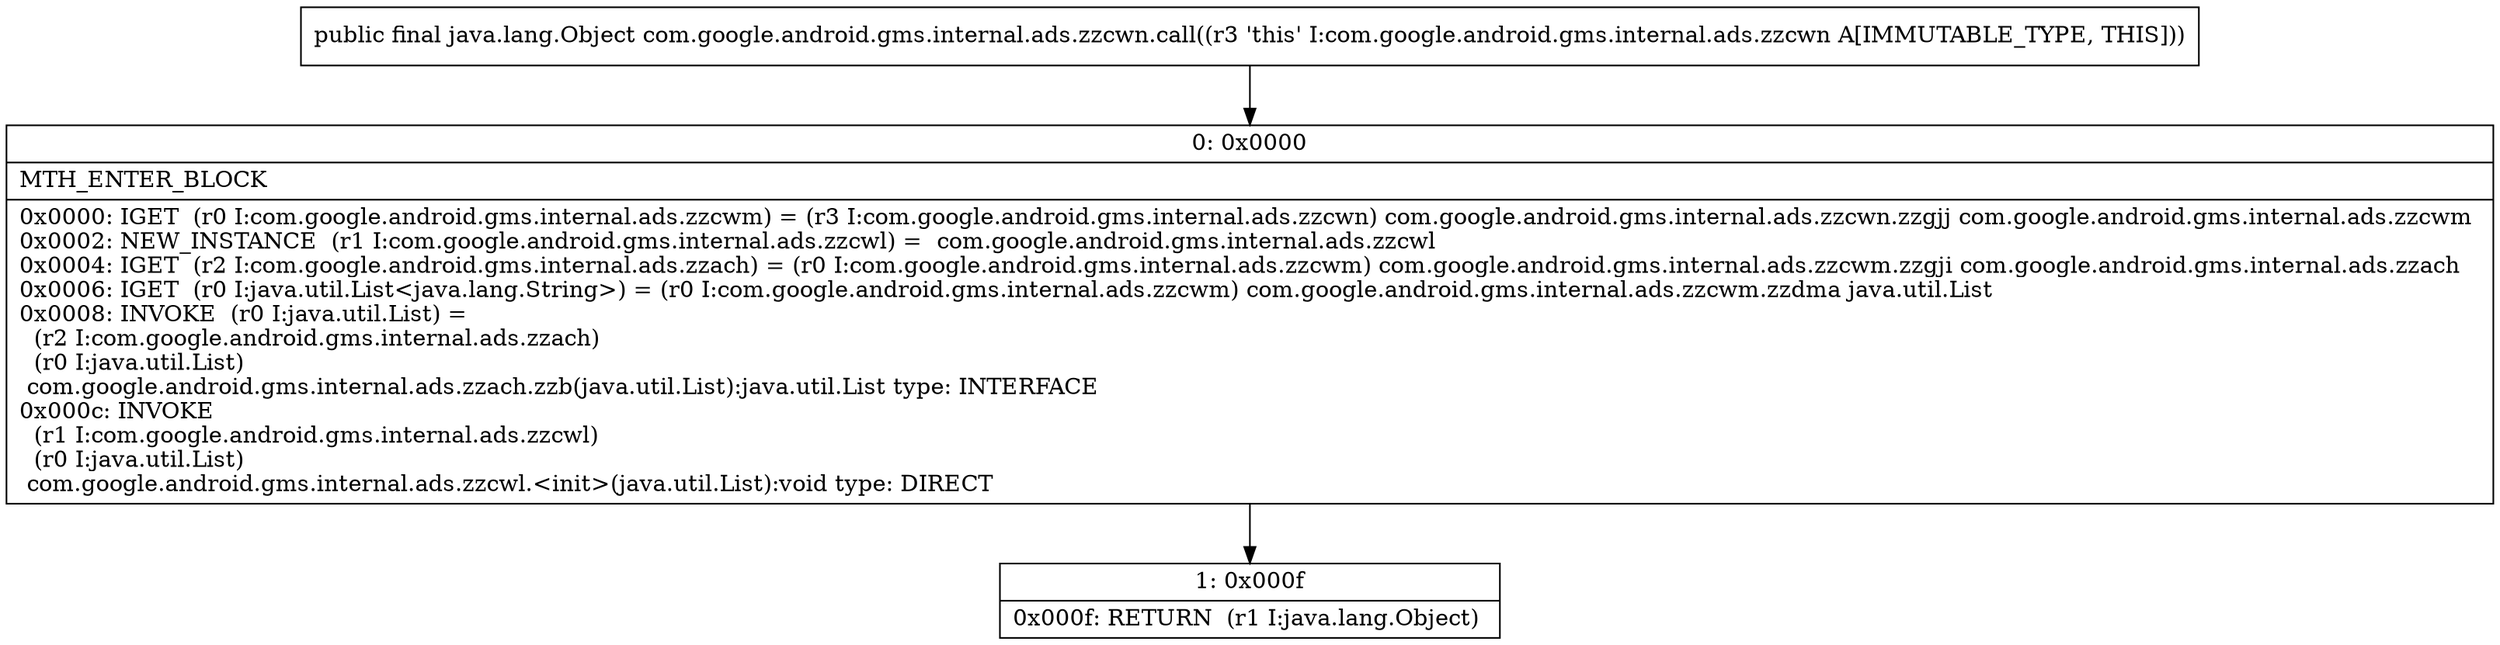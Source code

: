 digraph "CFG forcom.google.android.gms.internal.ads.zzcwn.call()Ljava\/lang\/Object;" {
Node_0 [shape=record,label="{0\:\ 0x0000|MTH_ENTER_BLOCK\l|0x0000: IGET  (r0 I:com.google.android.gms.internal.ads.zzcwm) = (r3 I:com.google.android.gms.internal.ads.zzcwn) com.google.android.gms.internal.ads.zzcwn.zzgjj com.google.android.gms.internal.ads.zzcwm \l0x0002: NEW_INSTANCE  (r1 I:com.google.android.gms.internal.ads.zzcwl) =  com.google.android.gms.internal.ads.zzcwl \l0x0004: IGET  (r2 I:com.google.android.gms.internal.ads.zzach) = (r0 I:com.google.android.gms.internal.ads.zzcwm) com.google.android.gms.internal.ads.zzcwm.zzgji com.google.android.gms.internal.ads.zzach \l0x0006: IGET  (r0 I:java.util.List\<java.lang.String\>) = (r0 I:com.google.android.gms.internal.ads.zzcwm) com.google.android.gms.internal.ads.zzcwm.zzdma java.util.List \l0x0008: INVOKE  (r0 I:java.util.List) = \l  (r2 I:com.google.android.gms.internal.ads.zzach)\l  (r0 I:java.util.List)\l com.google.android.gms.internal.ads.zzach.zzb(java.util.List):java.util.List type: INTERFACE \l0x000c: INVOKE  \l  (r1 I:com.google.android.gms.internal.ads.zzcwl)\l  (r0 I:java.util.List)\l com.google.android.gms.internal.ads.zzcwl.\<init\>(java.util.List):void type: DIRECT \l}"];
Node_1 [shape=record,label="{1\:\ 0x000f|0x000f: RETURN  (r1 I:java.lang.Object) \l}"];
MethodNode[shape=record,label="{public final java.lang.Object com.google.android.gms.internal.ads.zzcwn.call((r3 'this' I:com.google.android.gms.internal.ads.zzcwn A[IMMUTABLE_TYPE, THIS])) }"];
MethodNode -> Node_0;
Node_0 -> Node_1;
}

